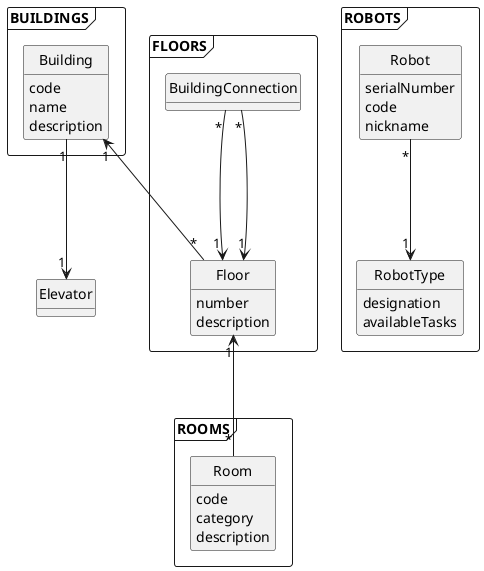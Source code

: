 @startuml
'https://plantuml.com/class-diagram

hide methods
hide circles


frame BUILDINGS{
  class Building{
    code
    name
    description
  }

}

frame FLOORS{
  class Floor{
    number
    description
  }

  class BuildingConnection{
   
  }
}

frame ROOMS{
  class Room{
    code
    category
    description
  }
}

frame ROBOTS{
  class RobotType{
    designation
    availableTasks
  }

  class Robot{
    serialNumber
    code
    nickname
  }
}


Robot "*" ---> "1" RobotType

BuildingConnection "*" ---> "1" Floor

BuildingConnection "*" ---> "1" Floor


Building "1" ---> "1" Elevator
Building "1" <--- "*" Floor
Floor "1" <--- "*" Room




@enduml